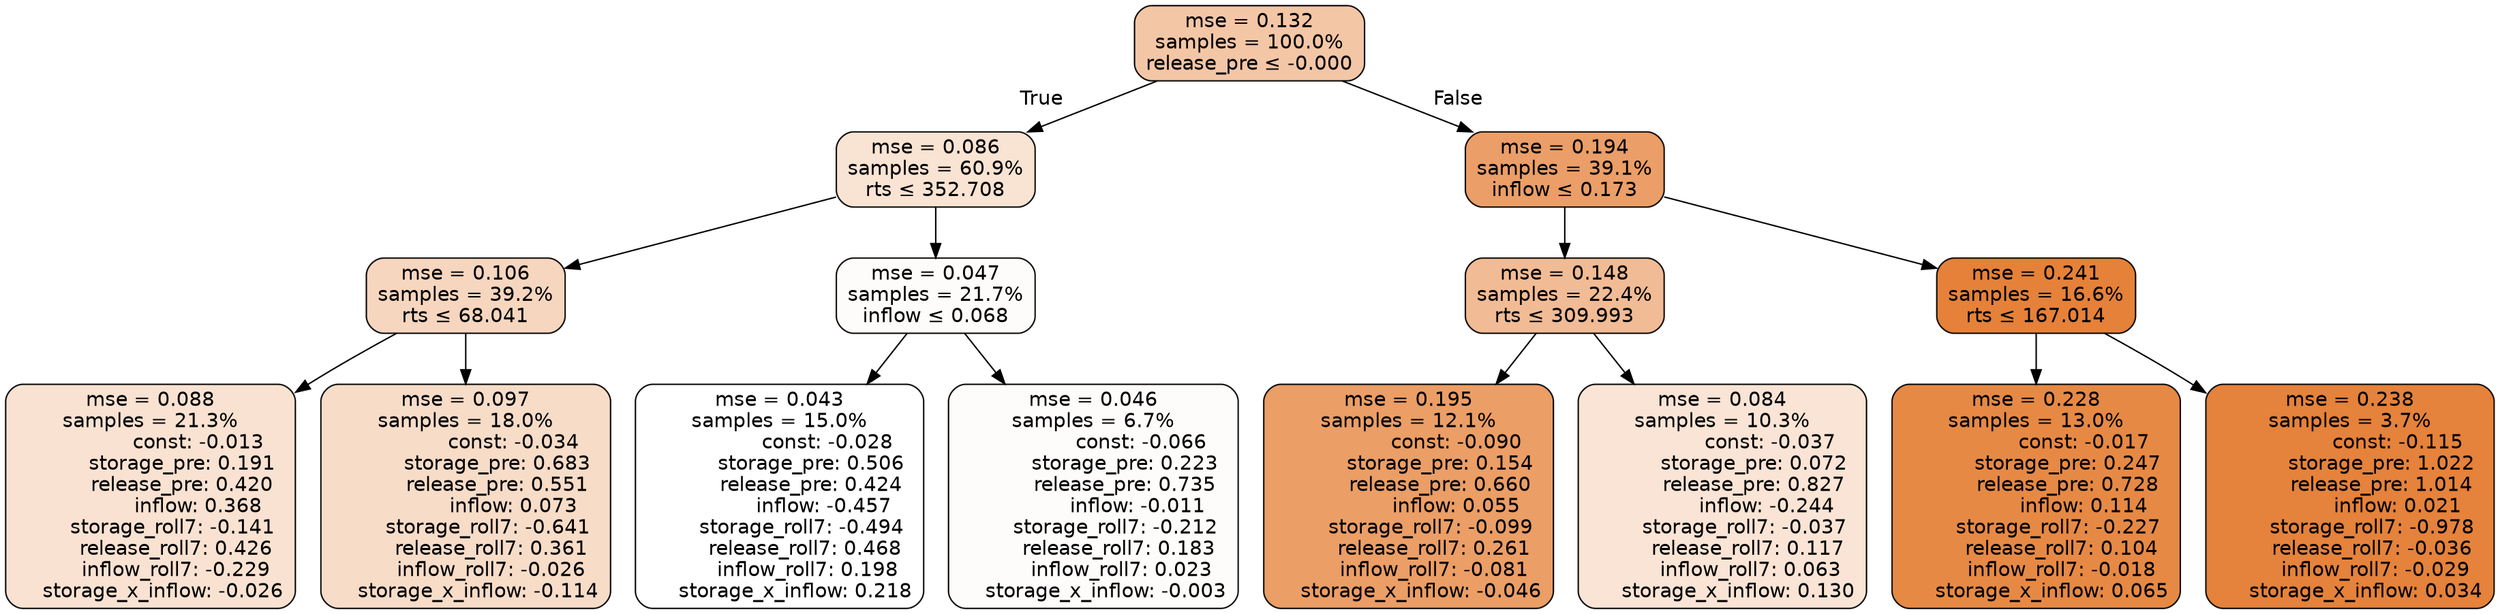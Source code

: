 digraph tree {
bgcolor="transparent"
node [shape=rectangle, style="filled, rounded", color="black", fontname=helvetica] ;
edge [fontname=helvetica] ;
	"0" [label="mse = 0.132
samples = 100.0%
release_pre &le; -0.000", fillcolor="#f3c6a6"]
	"1" [label="mse = 0.086
samples = 60.9%
rts &le; 352.708", fillcolor="#f9e3d3"]
	"2" [label="mse = 0.106
samples = 39.2%
rts &le; 68.041", fillcolor="#f6d6bf"]
	"3" [label="mse = 0.088
samples = 21.3%
               const: -0.013
          storage_pre: 0.191
          release_pre: 0.420
               inflow: 0.368
       storage_roll7: -0.141
        release_roll7: 0.426
        inflow_roll7: -0.229
    storage_x_inflow: -0.026", fillcolor="#f9e2d1"]
	"4" [label="mse = 0.097
samples = 18.0%
               const: -0.034
          storage_pre: 0.683
          release_pre: 0.551
               inflow: 0.073
       storage_roll7: -0.641
        release_roll7: 0.361
        inflow_roll7: -0.026
    storage_x_inflow: -0.114", fillcolor="#f7dcc8"]
	"5" [label="mse = 0.047
samples = 21.7%
inflow &le; 0.068", fillcolor="#fefcfa"]
	"6" [label="mse = 0.043
samples = 15.0%
               const: -0.028
          storage_pre: 0.506
          release_pre: 0.424
              inflow: -0.457
       storage_roll7: -0.494
        release_roll7: 0.468
         inflow_roll7: 0.198
     storage_x_inflow: 0.218", fillcolor="#ffffff"]
	"7" [label="mse = 0.046
samples = 6.7%
               const: -0.066
          storage_pre: 0.223
          release_pre: 0.735
              inflow: -0.011
       storage_roll7: -0.212
        release_roll7: 0.183
         inflow_roll7: 0.023
    storage_x_inflow: -0.003", fillcolor="#fefcfb"]
	"8" [label="mse = 0.194
samples = 39.1%
inflow &le; 0.173", fillcolor="#eb9e67"]
	"9" [label="mse = 0.148
samples = 22.4%
rts &le; 309.993", fillcolor="#f1bb95"]
	"10" [label="mse = 0.195
samples = 12.1%
               const: -0.090
          storage_pre: 0.154
          release_pre: 0.660
               inflow: 0.055
       storage_roll7: -0.099
        release_roll7: 0.261
        inflow_roll7: -0.081
    storage_x_inflow: -0.046", fillcolor="#eb9e66"]
	"11" [label="mse = 0.084
samples = 10.3%
               const: -0.037
          storage_pre: 0.072
          release_pre: 0.827
              inflow: -0.244
       storage_roll7: -0.037
        release_roll7: 0.117
         inflow_roll7: 0.063
     storage_x_inflow: 0.130", fillcolor="#f9e4d5"]
	"12" [label="mse = 0.241
samples = 16.6%
rts &le; 167.014", fillcolor="#e58139"]
	"13" [label="mse = 0.228
samples = 13.0%
               const: -0.017
          storage_pre: 0.247
          release_pre: 0.728
               inflow: 0.114
       storage_roll7: -0.227
        release_roll7: 0.104
        inflow_roll7: -0.018
     storage_x_inflow: 0.065", fillcolor="#e68945"]
	"14" [label="mse = 0.238
samples = 3.7%
               const: -0.115
          storage_pre: 1.022
          release_pre: 1.014
               inflow: 0.021
       storage_roll7: -0.978
       release_roll7: -0.036
        inflow_roll7: -0.029
     storage_x_inflow: 0.034", fillcolor="#e5823b"]

	"0" -> "1" [labeldistance=2.5, labelangle=45, headlabel="True"]
	"1" -> "2"
	"2" -> "3"
	"2" -> "4"
	"1" -> "5"
	"5" -> "6"
	"5" -> "7"
	"0" -> "8" [labeldistance=2.5, labelangle=-45, headlabel="False"]
	"8" -> "9"
	"9" -> "10"
	"9" -> "11"
	"8" -> "12"
	"12" -> "13"
	"12" -> "14"
}